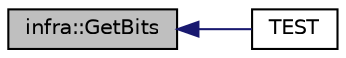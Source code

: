 digraph "infra::GetBits"
{
 // INTERACTIVE_SVG=YES
  edge [fontname="Helvetica",fontsize="10",labelfontname="Helvetica",labelfontsize="10"];
  node [fontname="Helvetica",fontsize="10",shape=record];
  rankdir="LR";
  Node145 [label="infra::GetBits",height=0.2,width=0.4,color="black", fillcolor="grey75", style="filled", fontcolor="black"];
  Node145 -> Node146 [dir="back",color="midnightblue",fontsize="10",style="solid",fontname="Helvetica"];
  Node146 [label="TEST",height=0.2,width=0.4,color="black", fillcolor="white", style="filled",URL="$d7/d4f/_test_bit_logic_8cpp.html#a6157f6de8951a9e825507f5483244e8b"];
}
